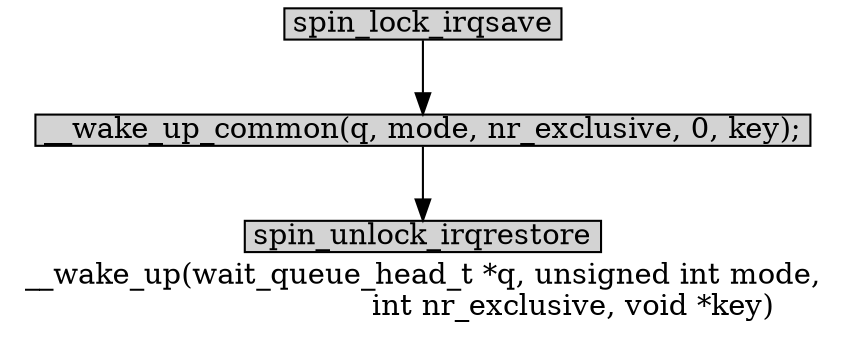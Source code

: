 digraph __wake_up{
        label="__wake_up(wait_queue_head_t *q, unsigned int mode,
				int nr_exclusive, void *key)";
        size="10,18";
        ratio=filled;
        
		node[style=filled, shape = box, margin="0.05,0.005",height="0.1",width="0.1"];

		spin_lock_irqsave;
		__wake_up_common[label="__wake_up_common(q, mode, nr_exclusive, 0, key);"];
		spin_unlock_irqrestore;

		spin_lock_irqsave -> __wake_up_common;
		__wake_up_common -> spin_unlock_irqrestore;
		}
